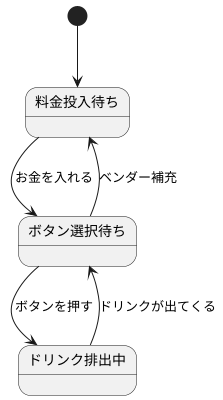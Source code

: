 @startuml 自販機
[*] --> 料金投入待ち

料金投入待ち --> ボタン選択待ち : お金を入れる
ボタン選択待ち --> ドリンク排出中 : ボタンを押す
ドリンク排出中 --> ボタン選択待ち : ドリンクが出てくる
ボタン選択待ち --> 料金投入待ち : ベンダー補充

@enduml
